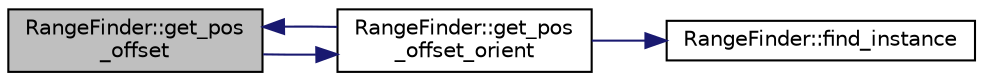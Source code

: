 digraph "RangeFinder::get_pos_offset"
{
 // INTERACTIVE_SVG=YES
  edge [fontname="Helvetica",fontsize="10",labelfontname="Helvetica",labelfontsize="10"];
  node [fontname="Helvetica",fontsize="10",shape=record];
  rankdir="LR";
  Node1 [label="RangeFinder::get_pos\l_offset",height=0.2,width=0.4,color="black", fillcolor="grey75", style="filled", fontcolor="black"];
  Node1 -> Node2 [color="midnightblue",fontsize="10",style="solid",fontname="Helvetica"];
  Node2 [label="RangeFinder::get_pos\l_offset_orient",height=0.2,width=0.4,color="black", fillcolor="white", style="filled",URL="$classRangeFinder.html#a4d27e771b049550e6c01847292eb1497"];
  Node2 -> Node3 [color="midnightblue",fontsize="10",style="solid",fontname="Helvetica"];
  Node3 [label="RangeFinder::find_instance",height=0.2,width=0.4,color="black", fillcolor="white", style="filled",URL="$classRangeFinder.html#a532b9699a5ac5270db1584fa7fab8a4c"];
  Node2 -> Node1 [color="midnightblue",fontsize="10",style="solid",fontname="Helvetica"];
}
